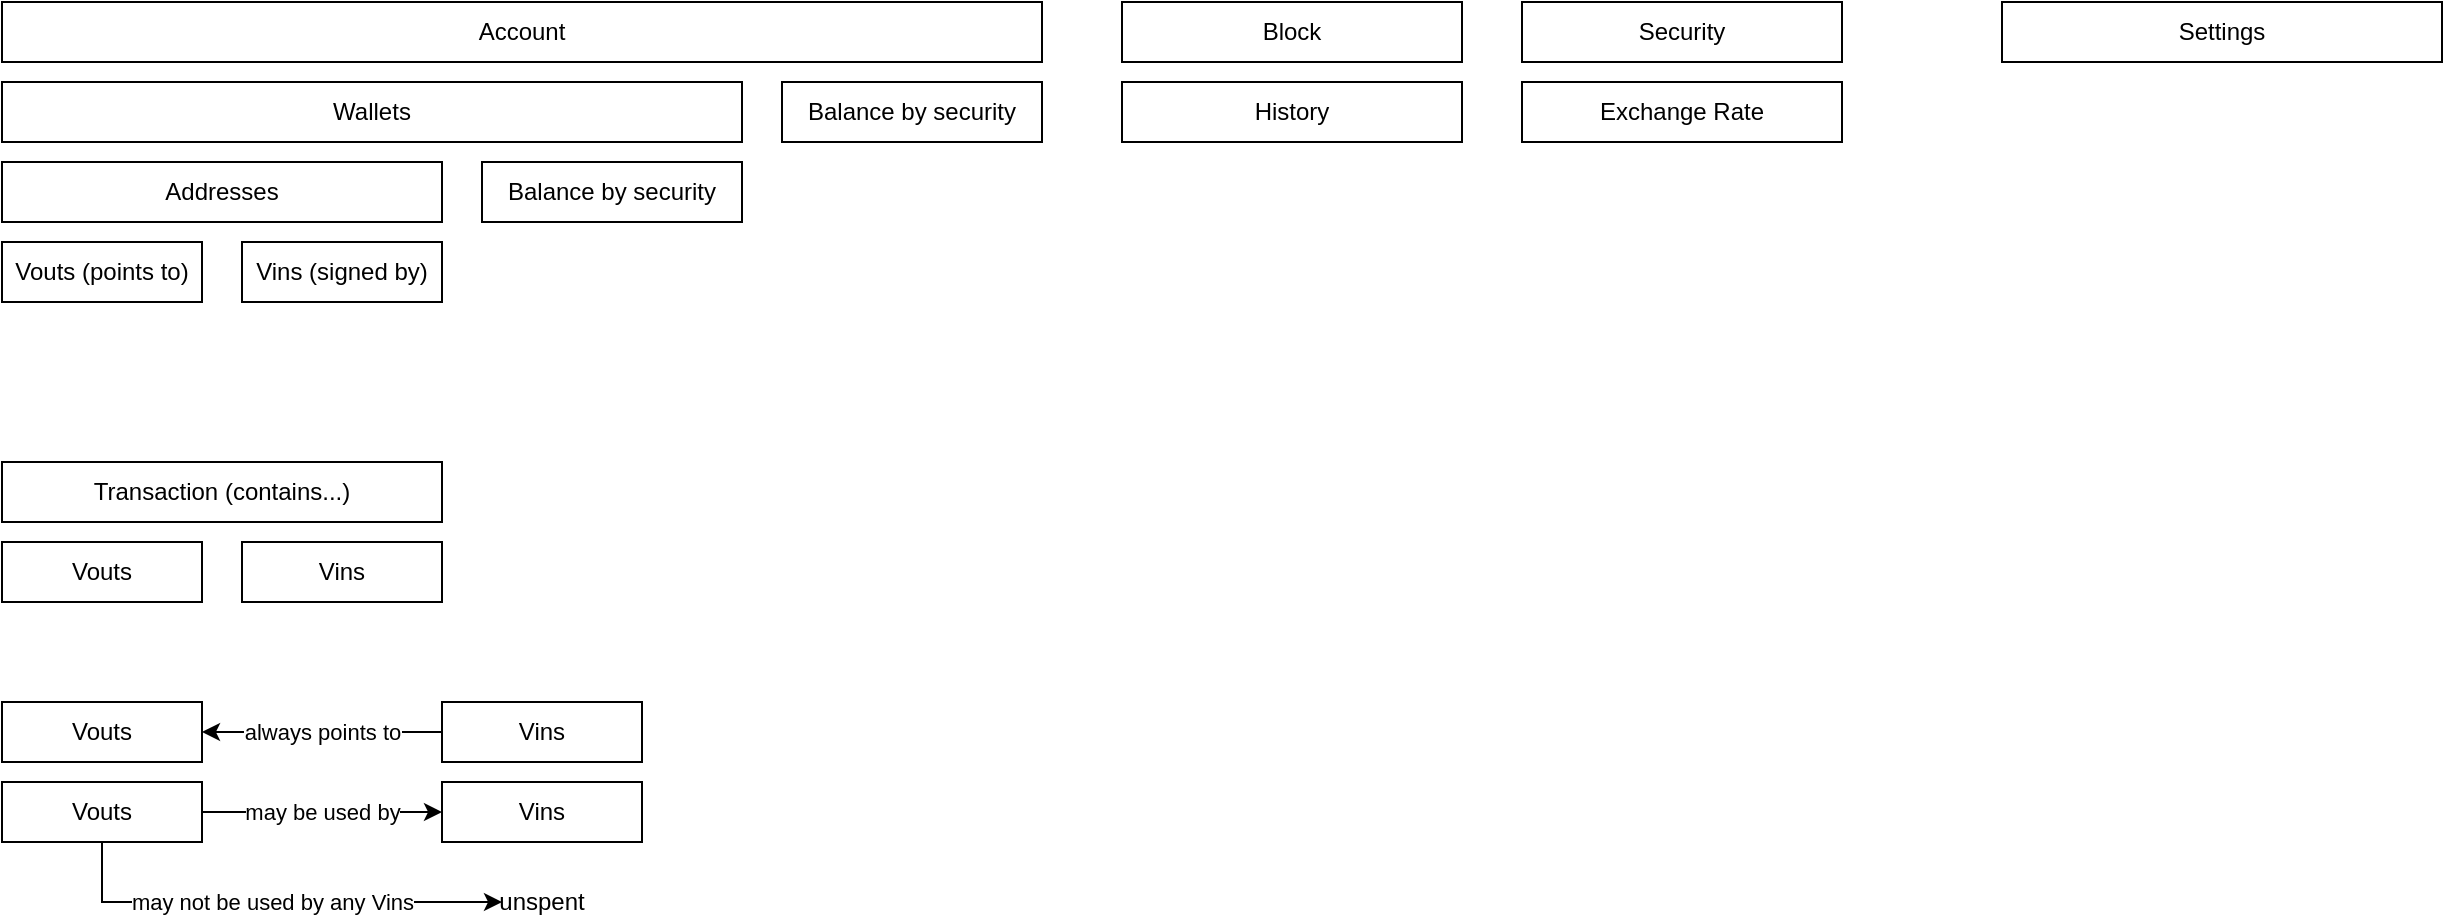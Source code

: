 <mxfile>
    <diagram id="Tt2Mw6sH7wFppCwXUsXx" name="Page-1">
        <mxGraphModel dx="703" dy="432" grid="1" gridSize="10" guides="1" tooltips="1" connect="1" arrows="1" fold="1" page="1" pageScale="1" pageWidth="850" pageHeight="1100" math="0" shadow="0">
            <root>
                <mxCell id="0"/>
                <mxCell id="1" parent="0"/>
                <mxCell id="2" value="Account" style="rounded=0;whiteSpace=wrap;html=1;" parent="1" vertex="1">
                    <mxGeometry x="40" y="10" width="520" height="30" as="geometry"/>
                </mxCell>
                <mxCell id="3" value="Wallets" style="rounded=0;whiteSpace=wrap;html=1;" parent="1" vertex="1">
                    <mxGeometry x="40" y="50" width="370" height="30" as="geometry"/>
                </mxCell>
                <mxCell id="4" value="Addresses" style="rounded=0;whiteSpace=wrap;html=1;" parent="1" vertex="1">
                    <mxGeometry x="40" y="90" width="220" height="30" as="geometry"/>
                </mxCell>
                <mxCell id="5" value="Vouts (points to)" style="rounded=0;whiteSpace=wrap;html=1;" parent="1" vertex="1">
                    <mxGeometry x="40" y="130" width="100" height="30" as="geometry"/>
                </mxCell>
                <mxCell id="8" value="Balance by security" style="rounded=0;whiteSpace=wrap;html=1;" parent="1" vertex="1">
                    <mxGeometry x="430" y="50" width="130" height="30" as="geometry"/>
                </mxCell>
                <mxCell id="11" value="Balance by security" style="rounded=0;whiteSpace=wrap;html=1;" parent="1" vertex="1">
                    <mxGeometry x="280" y="90" width="130" height="30" as="geometry"/>
                </mxCell>
                <mxCell id="12" value="Block" style="rounded=0;whiteSpace=wrap;html=1;" parent="1" vertex="1">
                    <mxGeometry x="600" y="10" width="170" height="30" as="geometry"/>
                </mxCell>
                <mxCell id="13" value="History" style="rounded=0;whiteSpace=wrap;html=1;" parent="1" vertex="1">
                    <mxGeometry x="600" y="50" width="170" height="30" as="geometry"/>
                </mxCell>
                <mxCell id="18" value="Security" style="rounded=0;whiteSpace=wrap;html=1;" parent="1" vertex="1">
                    <mxGeometry x="800" y="10" width="160" height="30" as="geometry"/>
                </mxCell>
                <mxCell id="19" value="Exchange Rate" style="rounded=0;whiteSpace=wrap;html=1;" parent="1" vertex="1">
                    <mxGeometry x="800" y="50" width="160" height="30" as="geometry"/>
                </mxCell>
                <mxCell id="20" value="Settings" style="rounded=0;whiteSpace=wrap;html=1;" parent="1" vertex="1">
                    <mxGeometry x="1040" y="10" width="220" height="30" as="geometry"/>
                </mxCell>
                <mxCell id="21" value="Vins (signed by)" style="rounded=0;whiteSpace=wrap;html=1;" vertex="1" parent="1">
                    <mxGeometry x="160" y="130" width="100" height="30" as="geometry"/>
                </mxCell>
                <mxCell id="22" value="Vouts" style="rounded=0;whiteSpace=wrap;html=1;" vertex="1" parent="1">
                    <mxGeometry x="40" y="280" width="100" height="30" as="geometry"/>
                </mxCell>
                <mxCell id="23" value="Vins" style="rounded=0;whiteSpace=wrap;html=1;" vertex="1" parent="1">
                    <mxGeometry x="160" y="280" width="100" height="30" as="geometry"/>
                </mxCell>
                <mxCell id="24" value="Transaction (contains...)" style="rounded=0;whiteSpace=wrap;html=1;" vertex="1" parent="1">
                    <mxGeometry x="40" y="240" width="220" height="30" as="geometry"/>
                </mxCell>
                <mxCell id="28" value="always points to" style="edgeStyle=orthogonalEdgeStyle;rounded=0;orthogonalLoop=1;jettySize=auto;html=1;" edge="1" parent="1" source="25" target="26">
                    <mxGeometry relative="1" as="geometry"/>
                </mxCell>
                <mxCell id="25" value="Vins" style="rounded=0;whiteSpace=wrap;html=1;" vertex="1" parent="1">
                    <mxGeometry x="260" y="360" width="100" height="30" as="geometry"/>
                </mxCell>
                <mxCell id="26" value="Vouts" style="rounded=0;whiteSpace=wrap;html=1;" vertex="1" parent="1">
                    <mxGeometry x="40" y="360" width="100" height="30" as="geometry"/>
                </mxCell>
                <mxCell id="33" value="Vins" style="rounded=0;whiteSpace=wrap;html=1;" vertex="1" parent="1">
                    <mxGeometry x="260" y="400" width="100" height="30" as="geometry"/>
                </mxCell>
                <mxCell id="35" value="may be used by" style="edgeStyle=orthogonalEdgeStyle;rounded=0;orthogonalLoop=1;jettySize=auto;html=1;" edge="1" parent="1" source="34" target="33">
                    <mxGeometry relative="1" as="geometry"/>
                </mxCell>
                <mxCell id="36" value="may not be used by any Vins" style="edgeStyle=orthogonalEdgeStyle;rounded=0;orthogonalLoop=1;jettySize=auto;html=1;entryX=0;entryY=0.5;entryDx=0;entryDy=0;" edge="1" parent="1" source="34" target="39">
                    <mxGeometry relative="1" as="geometry">
                        <mxPoint x="290" y="460" as="targetPoint"/>
                        <Array as="points">
                            <mxPoint x="90" y="460"/>
                        </Array>
                    </mxGeometry>
                </mxCell>
                <mxCell id="34" value="Vouts" style="rounded=0;whiteSpace=wrap;html=1;" vertex="1" parent="1">
                    <mxGeometry x="40" y="400" width="100" height="30" as="geometry"/>
                </mxCell>
                <mxCell id="39" value="unspent" style="text;html=1;strokeColor=none;fillColor=none;align=center;verticalAlign=middle;whiteSpace=wrap;rounded=0;" vertex="1" parent="1">
                    <mxGeometry x="290" y="450" width="40" height="20" as="geometry"/>
                </mxCell>
            </root>
        </mxGraphModel>
    </diagram>
</mxfile>